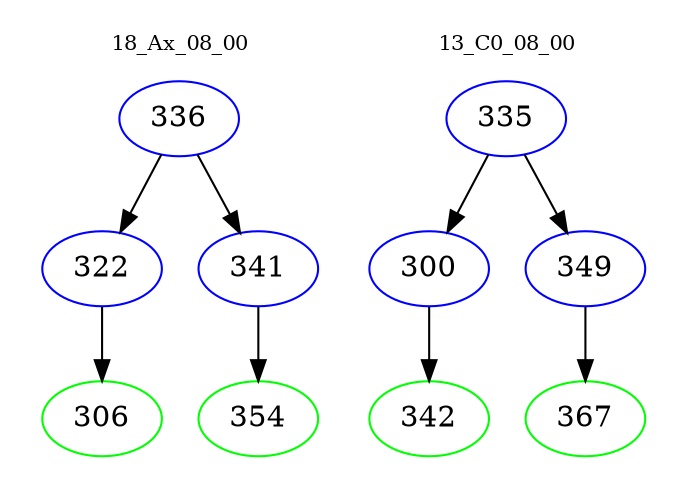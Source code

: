 digraph{
subgraph cluster_0 {
color = white
label = "18_Ax_08_00";
fontsize=10;
T0_336 [label="336", color="blue"]
T0_336 -> T0_322 [color="black"]
T0_322 [label="322", color="blue"]
T0_322 -> T0_306 [color="black"]
T0_306 [label="306", color="green"]
T0_336 -> T0_341 [color="black"]
T0_341 [label="341", color="blue"]
T0_341 -> T0_354 [color="black"]
T0_354 [label="354", color="green"]
}
subgraph cluster_1 {
color = white
label = "13_C0_08_00";
fontsize=10;
T1_335 [label="335", color="blue"]
T1_335 -> T1_300 [color="black"]
T1_300 [label="300", color="blue"]
T1_300 -> T1_342 [color="black"]
T1_342 [label="342", color="green"]
T1_335 -> T1_349 [color="black"]
T1_349 [label="349", color="blue"]
T1_349 -> T1_367 [color="black"]
T1_367 [label="367", color="green"]
}
}

